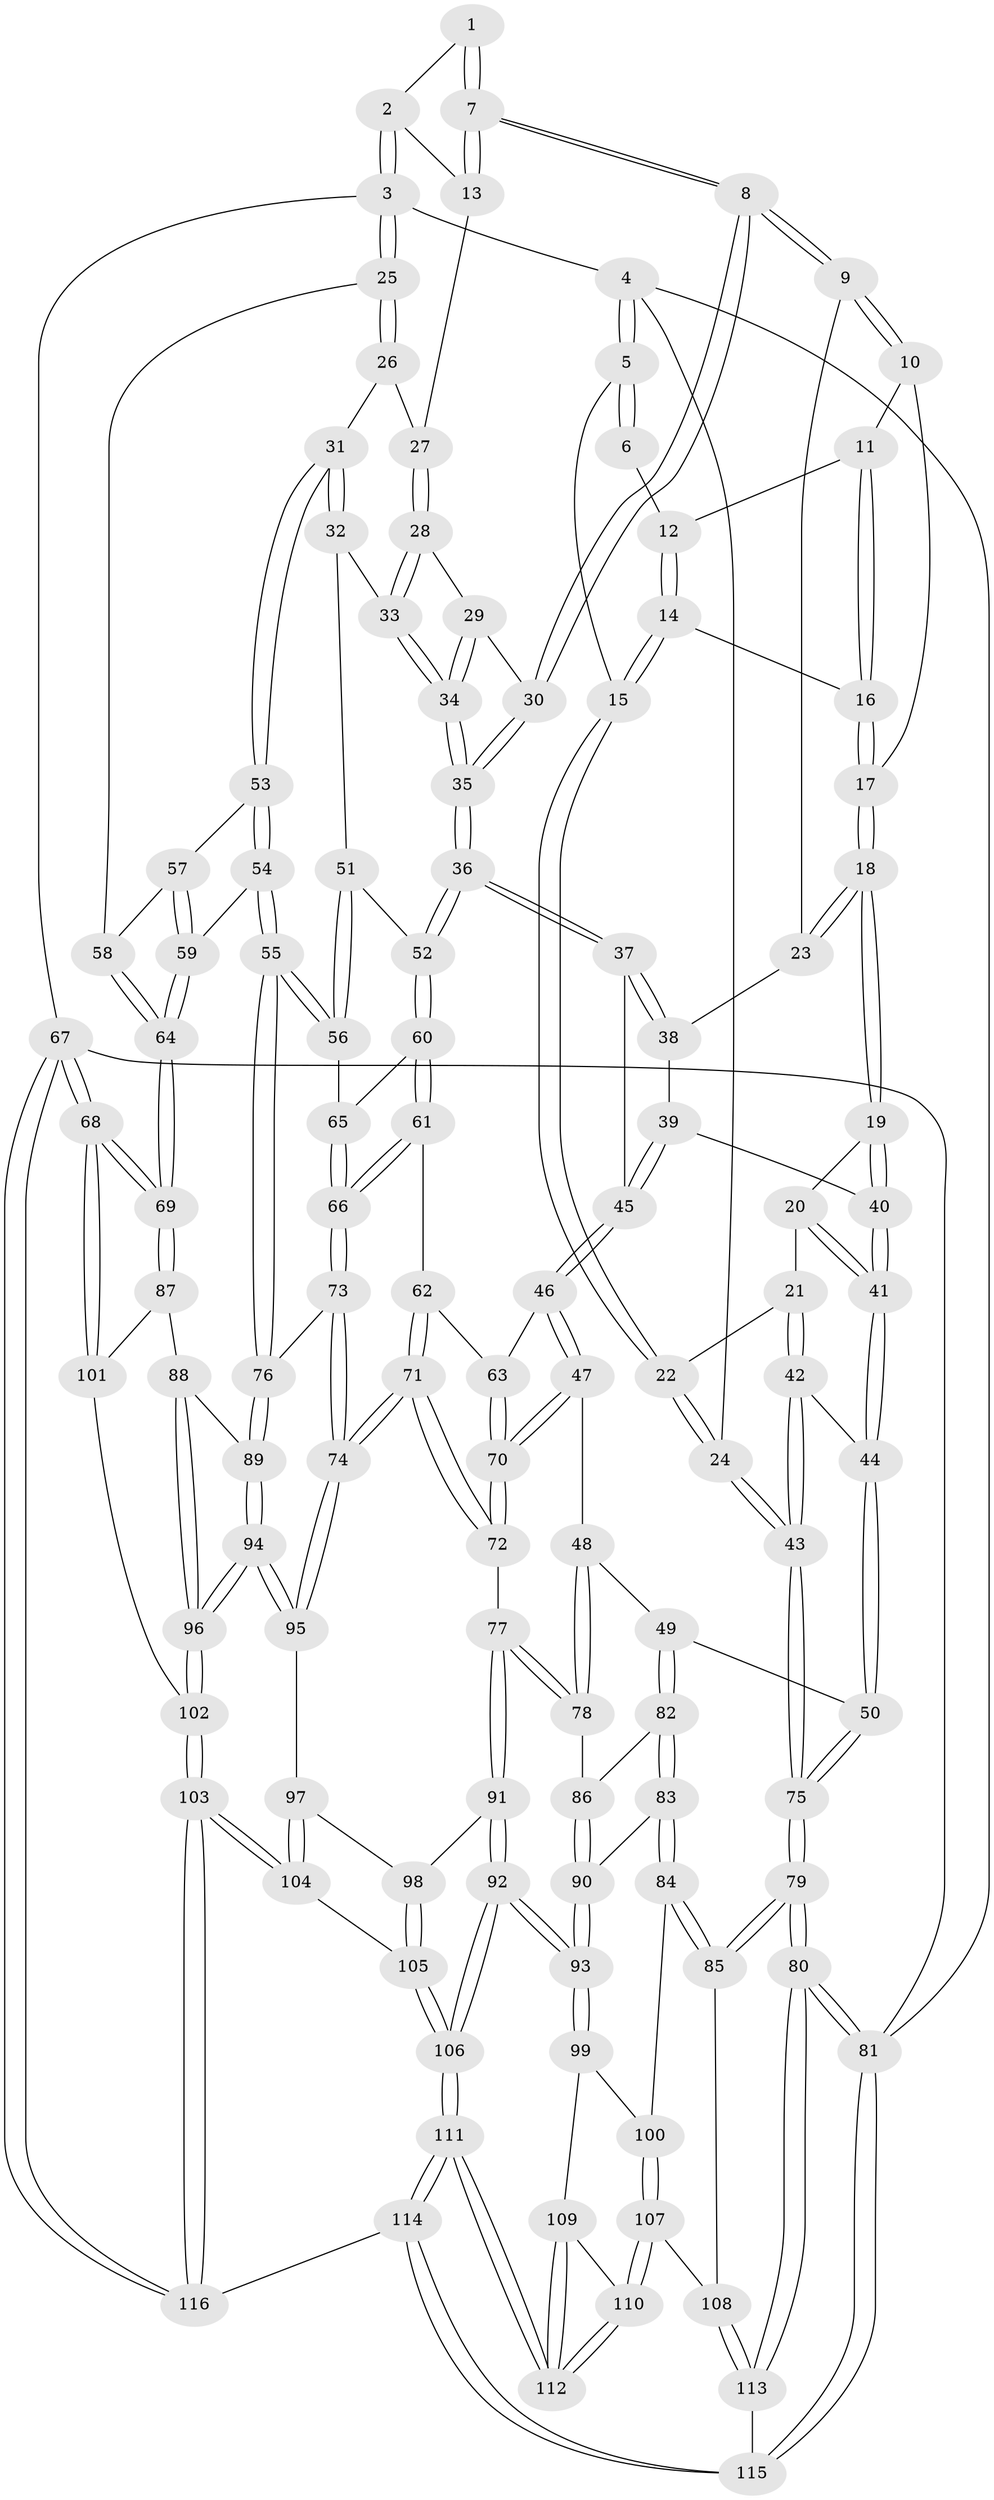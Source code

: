// Generated by graph-tools (version 1.1) at 2025/27/03/15/25 16:27:56]
// undirected, 116 vertices, 287 edges
graph export_dot {
graph [start="1"]
  node [color=gray90,style=filled];
  1 [pos="+0.5256332835023528+0"];
  2 [pos="+0.7317241442963459+0"];
  3 [pos="+1+0"];
  4 [pos="+0+0"];
  5 [pos="+0+0"];
  6 [pos="+0.29760245761377985+0"];
  7 [pos="+0.5157742960141243+0.08505287234605535"];
  8 [pos="+0.4835905448705921+0.13741039830776064"];
  9 [pos="+0.4138740530174736+0.1473182192335624"];
  10 [pos="+0.3366269478339882+0.05370426267304099"];
  11 [pos="+0.3171606749813586+0"];
  12 [pos="+0.31688201716382225+0"];
  13 [pos="+0.6830411801353368+0.11428705161325416"];
  14 [pos="+0.24139230186140878+0.07779091273503681"];
  15 [pos="+0.10869669835160786+0.02849288087582261"];
  16 [pos="+0.2591659078471638+0.09158571424089987"];
  17 [pos="+0.262311476148199+0.09450029837523274"];
  18 [pos="+0.28627230027713635+0.19318161713545695"];
  19 [pos="+0.25559746764059726+0.21600050878128652"];
  20 [pos="+0.2267141101929414+0.2219946586015102"];
  21 [pos="+0.13845697885022862+0.20597110731746957"];
  22 [pos="+0.1281418290778941+0.1914896356247612"];
  23 [pos="+0.37939242688843133+0.17111557570762195"];
  24 [pos="+0+0.23201464190727888"];
  25 [pos="+1+0"];
  26 [pos="+0.788058199590046+0.11678069436253771"];
  27 [pos="+0.6981717166686047+0.12735097108044327"];
  28 [pos="+0.6883183250602194+0.18558333092085047"];
  29 [pos="+0.6439638444947768+0.20249055610184044"];
  30 [pos="+0.4899765697868374+0.1512587979193382"];
  31 [pos="+0.8222703375856923+0.30188397196708333"];
  32 [pos="+0.7860163015699999+0.3088924216414669"];
  33 [pos="+0.7033697413372815+0.2253467000030469"];
  34 [pos="+0.5696089940198892+0.31824940356148707"];
  35 [pos="+0.5459947009523722+0.34237399458580625"];
  36 [pos="+0.5458931653826803+0.3478337626387095"];
  37 [pos="+0.4521433950869524+0.35465035359819563"];
  38 [pos="+0.38101919719248584+0.23082955116358692"];
  39 [pos="+0.3528899725247016+0.3386170642607259"];
  40 [pos="+0.33508638118219236+0.3383001764823813"];
  41 [pos="+0.2343284447095142+0.42043722762052116"];
  42 [pos="+0.09820715668467257+0.31685296570460375"];
  43 [pos="+0+0.4833692540401538"];
  44 [pos="+0.22247354131433175+0.44167209446837563"];
  45 [pos="+0.41228702974652565+0.3644596091812627"];
  46 [pos="+0.3653003233465754+0.4778386369179826"];
  47 [pos="+0.3419296590860344+0.4935071625083666"];
  48 [pos="+0.26476659468482555+0.49462718483757945"];
  49 [pos="+0.23438886013085036+0.4919674533372102"];
  50 [pos="+0.22303599454837583+0.4784929253448536"];
  51 [pos="+0.7762903891887809+0.31671431163473646"];
  52 [pos="+0.5588206901343484+0.3661063916694433"];
  53 [pos="+0.8245877523205312+0.3023881060456249"];
  54 [pos="+0.7986907141637025+0.5459079319633724"];
  55 [pos="+0.7684084611836121+0.5601805460442728"];
  56 [pos="+0.7298048493932263+0.4833650860737001"];
  57 [pos="+0.8585897280043717+0.30564219127224623"];
  58 [pos="+1+0"];
  59 [pos="+0.9689678357566186+0.49039475827750906"];
  60 [pos="+0.5595489685553815+0.37053489449769733"];
  61 [pos="+0.5457112464238056+0.41966175944450157"];
  62 [pos="+0.49466050282590923+0.4830244616353682"];
  63 [pos="+0.43056334006016456+0.48607100341672804"];
  64 [pos="+1+0.5475398127621284"];
  65 [pos="+0.6505463923076339+0.4380819209245352"];
  66 [pos="+0.617102104229804+0.5862044383703282"];
  67 [pos="+1+1"];
  68 [pos="+1+0.8317666191267555"];
  69 [pos="+1+0.8262084083007759"];
  70 [pos="+0.42891669777722663+0.6216522591146354"];
  71 [pos="+0.4834122167296196+0.6595093000758869"];
  72 [pos="+0.4520409355627212+0.6621053061018349"];
  73 [pos="+0.6246773016182406+0.6092825091795242"];
  74 [pos="+0.5052447483145199+0.6666844475214252"];
  75 [pos="+0+0.5493987339330371"];
  76 [pos="+0.7413768189172389+0.6148113553908426"];
  77 [pos="+0.44432607088650555+0.6662476443767684"];
  78 [pos="+0.38563711065319983+0.6578784062131022"];
  79 [pos="+0+0.621793246349874"];
  80 [pos="+0+1"];
  81 [pos="+0+1"];
  82 [pos="+0.23387954266549787+0.49963336915207285"];
  83 [pos="+0.06921758375437066+0.6838555833612115"];
  84 [pos="+0.017940094656226032+0.6836449238003262"];
  85 [pos="+0+0.6564926408096725"];
  86 [pos="+0.24890111783398355+0.6572136097619389"];
  87 [pos="+0.8252596871468179+0.7206410487883207"];
  88 [pos="+0.7762990605310588+0.6703503802031058"];
  89 [pos="+0.7455416010136097+0.6262385516410232"];
  90 [pos="+0.21284899393358106+0.7105015171014374"];
  91 [pos="+0.38364670097088716+0.7726916647809867"];
  92 [pos="+0.28313278459976104+0.8444457451970476"];
  93 [pos="+0.24693080604303355+0.8105600679207919"];
  94 [pos="+0.6062931439104505+0.8183997182743579"];
  95 [pos="+0.5424810933167804+0.7481088071122224"];
  96 [pos="+0.6341150811861318+0.8889817805173713"];
  97 [pos="+0.47117014128900686+0.8279852845129407"];
  98 [pos="+0.4435676287502392+0.8277849937638048"];
  99 [pos="+0.14826652220703757+0.8388664358390362"];
  100 [pos="+0.1377366048349718+0.8389700928435553"];
  101 [pos="+0.7407340442906539+0.8858748580012964"];
  102 [pos="+0.6518551583768697+0.9633745274595921"];
  103 [pos="+0.6430612689526707+1"];
  104 [pos="+0.5326931872037329+0.9471102069535217"];
  105 [pos="+0.41844390489028166+0.9188645108199445"];
  106 [pos="+0.2988461797277564+0.9288813907938105"];
  107 [pos="+0.07271616771072208+0.8772236264648541"];
  108 [pos="+0.06681333938554641+0.8761530585292447"];
  109 [pos="+0.1477003664533696+0.8559642459150065"];
  110 [pos="+0.12378330687554415+0.9507942180807799"];
  111 [pos="+0.21988595939021213+1"];
  112 [pos="+0.1735837423750343+1"];
  113 [pos="+0.04826164909470241+0.8996615095612752"];
  114 [pos="+0.2073759282190544+1"];
  115 [pos="+0.1401398605889113+1"];
  116 [pos="+0.6838385225686577+1"];
  1 -- 2;
  1 -- 7;
  1 -- 7;
  2 -- 3;
  2 -- 3;
  2 -- 13;
  3 -- 4;
  3 -- 25;
  3 -- 25;
  3 -- 67;
  4 -- 5;
  4 -- 5;
  4 -- 24;
  4 -- 81;
  5 -- 6;
  5 -- 6;
  5 -- 15;
  6 -- 12;
  7 -- 8;
  7 -- 8;
  7 -- 13;
  7 -- 13;
  8 -- 9;
  8 -- 9;
  8 -- 30;
  8 -- 30;
  9 -- 10;
  9 -- 10;
  9 -- 23;
  10 -- 11;
  10 -- 17;
  11 -- 12;
  11 -- 16;
  11 -- 16;
  12 -- 14;
  12 -- 14;
  13 -- 27;
  14 -- 15;
  14 -- 15;
  14 -- 16;
  15 -- 22;
  15 -- 22;
  16 -- 17;
  16 -- 17;
  17 -- 18;
  17 -- 18;
  18 -- 19;
  18 -- 19;
  18 -- 23;
  18 -- 23;
  19 -- 20;
  19 -- 40;
  19 -- 40;
  20 -- 21;
  20 -- 41;
  20 -- 41;
  21 -- 22;
  21 -- 42;
  21 -- 42;
  22 -- 24;
  22 -- 24;
  23 -- 38;
  24 -- 43;
  24 -- 43;
  25 -- 26;
  25 -- 26;
  25 -- 58;
  26 -- 27;
  26 -- 31;
  27 -- 28;
  27 -- 28;
  28 -- 29;
  28 -- 33;
  28 -- 33;
  29 -- 30;
  29 -- 34;
  29 -- 34;
  30 -- 35;
  30 -- 35;
  31 -- 32;
  31 -- 32;
  31 -- 53;
  31 -- 53;
  32 -- 33;
  32 -- 51;
  33 -- 34;
  33 -- 34;
  34 -- 35;
  34 -- 35;
  35 -- 36;
  35 -- 36;
  36 -- 37;
  36 -- 37;
  36 -- 52;
  36 -- 52;
  37 -- 38;
  37 -- 38;
  37 -- 45;
  38 -- 39;
  39 -- 40;
  39 -- 45;
  39 -- 45;
  40 -- 41;
  40 -- 41;
  41 -- 44;
  41 -- 44;
  42 -- 43;
  42 -- 43;
  42 -- 44;
  43 -- 75;
  43 -- 75;
  44 -- 50;
  44 -- 50;
  45 -- 46;
  45 -- 46;
  46 -- 47;
  46 -- 47;
  46 -- 63;
  47 -- 48;
  47 -- 70;
  47 -- 70;
  48 -- 49;
  48 -- 78;
  48 -- 78;
  49 -- 50;
  49 -- 82;
  49 -- 82;
  50 -- 75;
  50 -- 75;
  51 -- 52;
  51 -- 56;
  51 -- 56;
  52 -- 60;
  52 -- 60;
  53 -- 54;
  53 -- 54;
  53 -- 57;
  54 -- 55;
  54 -- 55;
  54 -- 59;
  55 -- 56;
  55 -- 56;
  55 -- 76;
  55 -- 76;
  56 -- 65;
  57 -- 58;
  57 -- 59;
  57 -- 59;
  58 -- 64;
  58 -- 64;
  59 -- 64;
  59 -- 64;
  60 -- 61;
  60 -- 61;
  60 -- 65;
  61 -- 62;
  61 -- 66;
  61 -- 66;
  62 -- 63;
  62 -- 71;
  62 -- 71;
  63 -- 70;
  63 -- 70;
  64 -- 69;
  64 -- 69;
  65 -- 66;
  65 -- 66;
  66 -- 73;
  66 -- 73;
  67 -- 68;
  67 -- 68;
  67 -- 116;
  67 -- 116;
  67 -- 81;
  68 -- 69;
  68 -- 69;
  68 -- 101;
  68 -- 101;
  69 -- 87;
  69 -- 87;
  70 -- 72;
  70 -- 72;
  71 -- 72;
  71 -- 72;
  71 -- 74;
  71 -- 74;
  72 -- 77;
  73 -- 74;
  73 -- 74;
  73 -- 76;
  74 -- 95;
  74 -- 95;
  75 -- 79;
  75 -- 79;
  76 -- 89;
  76 -- 89;
  77 -- 78;
  77 -- 78;
  77 -- 91;
  77 -- 91;
  78 -- 86;
  79 -- 80;
  79 -- 80;
  79 -- 85;
  79 -- 85;
  80 -- 81;
  80 -- 81;
  80 -- 113;
  80 -- 113;
  81 -- 115;
  81 -- 115;
  82 -- 83;
  82 -- 83;
  82 -- 86;
  83 -- 84;
  83 -- 84;
  83 -- 90;
  84 -- 85;
  84 -- 85;
  84 -- 100;
  85 -- 108;
  86 -- 90;
  86 -- 90;
  87 -- 88;
  87 -- 101;
  88 -- 89;
  88 -- 96;
  88 -- 96;
  89 -- 94;
  89 -- 94;
  90 -- 93;
  90 -- 93;
  91 -- 92;
  91 -- 92;
  91 -- 98;
  92 -- 93;
  92 -- 93;
  92 -- 106;
  92 -- 106;
  93 -- 99;
  93 -- 99;
  94 -- 95;
  94 -- 95;
  94 -- 96;
  94 -- 96;
  95 -- 97;
  96 -- 102;
  96 -- 102;
  97 -- 98;
  97 -- 104;
  97 -- 104;
  98 -- 105;
  98 -- 105;
  99 -- 100;
  99 -- 109;
  100 -- 107;
  100 -- 107;
  101 -- 102;
  102 -- 103;
  102 -- 103;
  103 -- 104;
  103 -- 104;
  103 -- 116;
  103 -- 116;
  104 -- 105;
  105 -- 106;
  105 -- 106;
  106 -- 111;
  106 -- 111;
  107 -- 108;
  107 -- 110;
  107 -- 110;
  108 -- 113;
  108 -- 113;
  109 -- 110;
  109 -- 112;
  109 -- 112;
  110 -- 112;
  110 -- 112;
  111 -- 112;
  111 -- 112;
  111 -- 114;
  111 -- 114;
  113 -- 115;
  114 -- 115;
  114 -- 115;
  114 -- 116;
}
